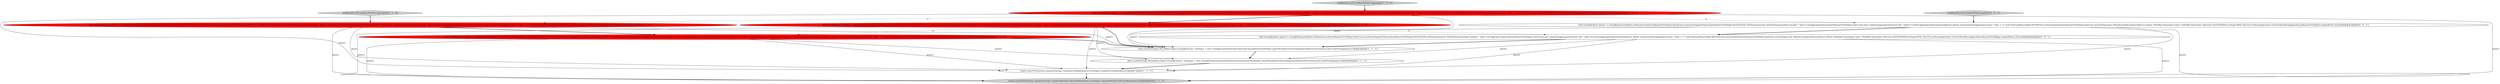 digraph {
1 [style = filled, label = "final GroupByQuery query1 = GroupByQuery.builder().setDataSource(QueryRunnerTestHelper.dataSource).setQuerySegmentSpec(QueryRunnerTestHelper.firstToThird).setDimensions(new DefaultDimensionSpec(\"quality\",\"alias\")).setAggregatorSpecs(QueryRunnerTestHelper.rowsCount,new LongSumAggregatorFactory(\"idx\",\"index\")).setPostAggregatorSpecs(ImmutableList.of(new ExpressionPostAggregator(\"post\",\"alias + 'x'\",null,TestExprMacroTable.INSTANCE))).setGranularity(QueryRunnerTestHelper.dayGran).build()@@@3@@@['1', '0', '0']", fillcolor = red, shape = ellipse image = "AAA1AAABBB1BBB"];
2 [style = filled, label = "Assert.assertTrue(Arrays.equals(strategy1.computeCacheKey(query1),strategy2.computeCacheKey(query2)))@@@7@@@['1', '1', '1']", fillcolor = white, shape = ellipse image = "AAA0AAABBB1BBB"];
9 [style = filled, label = "testResultLevelCacheKeyWithPostAggregate['0', '1', '0']", fillcolor = lightgray, shape = diamond image = "AAA0AAABBB2BBB"];
12 [style = filled, label = "final GroupByQuery query2 = GroupByQuery.builder().setDataSource(QueryRunnerTestHelper.dataSource).setQuerySegmentSpec(QueryRunnerTestHelper.firstToThird).setDimensions(new DefaultDimensionSpec(\"quality\",\"alias\")).setAggregatorSpecs(QueryRunnerTestHelper.rowsCount,new LongSumAggregatorFactory(\"idx\",\"index\")).setPostAggregatorSpecs(ImmutableList.of(new ExpressionPostAggregator(\"post\",\"alias + 'x'\",null,TestExprMacroTable.INSTANCE))).setGranularity(QueryRunnerTestHelper.dayGran).setLimitSpec(new DefaultLimitSpec(ImmutableList.of(new OrderByColumnSpec(\"post\",OrderByColumnSpec.Direction.DESCENDING)),Integer.MAX_VALUE)).setHavingSpec(new GreaterThanHavingSpec(QueryRunnerTestHelper.uniqueMetric,10)).build()@@@4@@@['0', '0', '1']", fillcolor = white, shape = ellipse image = "AAA0AAABBB3BBB"];
10 [style = filled, label = "final GroupByQuery query1 = GroupByQuery.builder().setDataSource(QueryRunnerTestHelper.dataSource).setQuerySegmentSpec(QueryRunnerTestHelper.firstToThird).setDimensions(new DefaultDimensionSpec(\"quality\",\"alias\")).setAggregatorSpecs(QueryRunnerTestHelper.rowsCount,new LongSumAggregatorFactory(\"idx\",\"index\")).setPostAggregatorSpecs(ImmutableList.of(new ExpressionPostAggregator(\"post\",\"alias + 'x'\",null,TestExprMacroTable.INSTANCE))).setGranularity(QueryRunnerTestHelper.dayGran).setLimitSpec(new DefaultLimitSpec(ImmutableList.of(new OrderByColumnSpec(\"post\",OrderByColumnSpec.Direction.DESCENDING)),Integer.MAX_VALUE)).setHavingSpec(new GreaterThanHavingSpec(QueryRunnerTestHelper.uniqueMetric,8)).build()@@@3@@@['0', '0', '1']", fillcolor = white, shape = ellipse image = "AAA0AAABBB3BBB"];
4 [style = filled, label = "testResultLevelCacheKeyWithPostAggregate['1', '0', '0']", fillcolor = lightgray, shape = diamond image = "AAA0AAABBB1BBB"];
0 [style = filled, label = "final GroupByQuery query2 = GroupByQuery.builder().setDataSource(QueryRunnerTestHelper.dataSource).setQuerySegmentSpec(QueryRunnerTestHelper.firstToThird).setDimensions(new DefaultDimensionSpec(\"quality\",\"alias\")).setAggregatorSpecs(QueryRunnerTestHelper.rowsCount,new LongSumAggregatorFactory(\"idx\",\"index\")).setPostAggregatorSpecs(ImmutableList.of(new ExpressionPostAggregator(\"post\",\"alias - 'x'\",null,TestExprMacroTable.INSTANCE))).setGranularity(QueryRunnerTestHelper.dayGran).build()@@@4@@@['1', '0', '0']", fillcolor = red, shape = ellipse image = "AAA1AAABBB1BBB"];
7 [style = filled, label = "final GroupByQuery query1 = GroupByQuery.builder().setDataSource(QueryRunnerTestHelper.DATA_SOURCE).setQuerySegmentSpec(QueryRunnerTestHelper.FIRST_TO_THIRD).setDimensions(new DefaultDimensionSpec(\"quality\",\"alias\")).setAggregatorSpecs(QueryRunnerTestHelper.ROWS_COUNT,new LongSumAggregatorFactory(\"idx\",\"index\")).setPostAggregatorSpecs(ImmutableList.of(new ExpressionPostAggregator(\"post\",\"alias + 'x'\",null,TestExprMacroTable.INSTANCE))).setGranularity(QueryRunnerTestHelper.DAY_GRAN).build()@@@3@@@['0', '1', '0']", fillcolor = red, shape = ellipse image = "AAA1AAABBB2BBB"];
8 [style = filled, label = "final GroupByQuery query2 = GroupByQuery.builder().setDataSource(QueryRunnerTestHelper.DATA_SOURCE).setQuerySegmentSpec(QueryRunnerTestHelper.FIRST_TO_THIRD).setDimensions(new DefaultDimensionSpec(\"quality\",\"alias\")).setAggregatorSpecs(QueryRunnerTestHelper.ROWS_COUNT,new LongSumAggregatorFactory(\"idx\",\"index\")).setPostAggregatorSpecs(ImmutableList.of(new ExpressionPostAggregator(\"post\",\"alias - 'x'\",null,TestExprMacroTable.INSTANCE))).setGranularity(QueryRunnerTestHelper.DAY_GRAN).build()@@@4@@@['0', '1', '0']", fillcolor = red, shape = ellipse image = "AAA1AAABBB2BBB"];
11 [style = filled, label = "testResultLevelCacheKeyWithHavingSpec['0', '0', '1']", fillcolor = lightgray, shape = diamond image = "AAA0AAABBB3BBB"];
5 [style = filled, label = "Assert.assertFalse(Arrays.equals(strategy1.computeResultLevelCacheKey(query1),strategy2.computeResultLevelCacheKey(query2)))@@@8@@@['1', '1', '1']", fillcolor = lightgray, shape = ellipse image = "AAA0AAABBB1BBB"];
6 [style = filled, label = "final CacheStrategy<ResultRow,Object,GroupByQuery> strategy1 = new GroupByQueryQueryToolChest(null,QueryRunnerTestHelper.sameThreadIntervalChunkingQueryRunnerDecorator()).getCacheStrategy(query1)@@@5@@@['1', '1', '1']", fillcolor = white, shape = ellipse image = "AAA0AAABBB1BBB"];
3 [style = filled, label = "final CacheStrategy<ResultRow,Object,GroupByQuery> strategy2 = new GroupByQueryQueryToolChest(null,QueryRunnerTestHelper.sameThreadIntervalChunkingQueryRunnerDecorator()).getCacheStrategy(query2)@@@6@@@['1', '1', '1']", fillcolor = white, shape = ellipse image = "AAA0AAABBB1BBB"];
6->3 [style = bold, label=""];
8->3 [style = solid, label="query2"];
0->6 [style = bold, label=""];
0->3 [style = solid, label="query2"];
1->2 [style = solid, label="query1"];
8->5 [style = solid, label="query2"];
12->2 [style = solid, label="query2"];
12->5 [style = solid, label="query2"];
8->6 [style = bold, label=""];
8->2 [style = solid, label="query2"];
1->0 [style = bold, label=""];
1->10 [style = dashed, label="0"];
0->12 [style = dashed, label="0"];
9->7 [style = bold, label=""];
7->8 [style = bold, label=""];
12->6 [style = bold, label=""];
0->2 [style = solid, label="query2"];
1->6 [style = solid, label="query1"];
10->2 [style = solid, label="query1"];
10->6 [style = solid, label="query1"];
7->2 [style = solid, label="query1"];
0->5 [style = solid, label="query2"];
1->5 [style = solid, label="query1"];
3->2 [style = bold, label=""];
7->6 [style = solid, label="query1"];
10->12 [style = bold, label=""];
11->10 [style = bold, label=""];
0->8 [style = dashed, label="0"];
10->5 [style = solid, label="query1"];
4->1 [style = bold, label=""];
1->7 [style = dashed, label="0"];
12->3 [style = solid, label="query2"];
7->5 [style = solid, label="query1"];
2->5 [style = bold, label=""];
}
